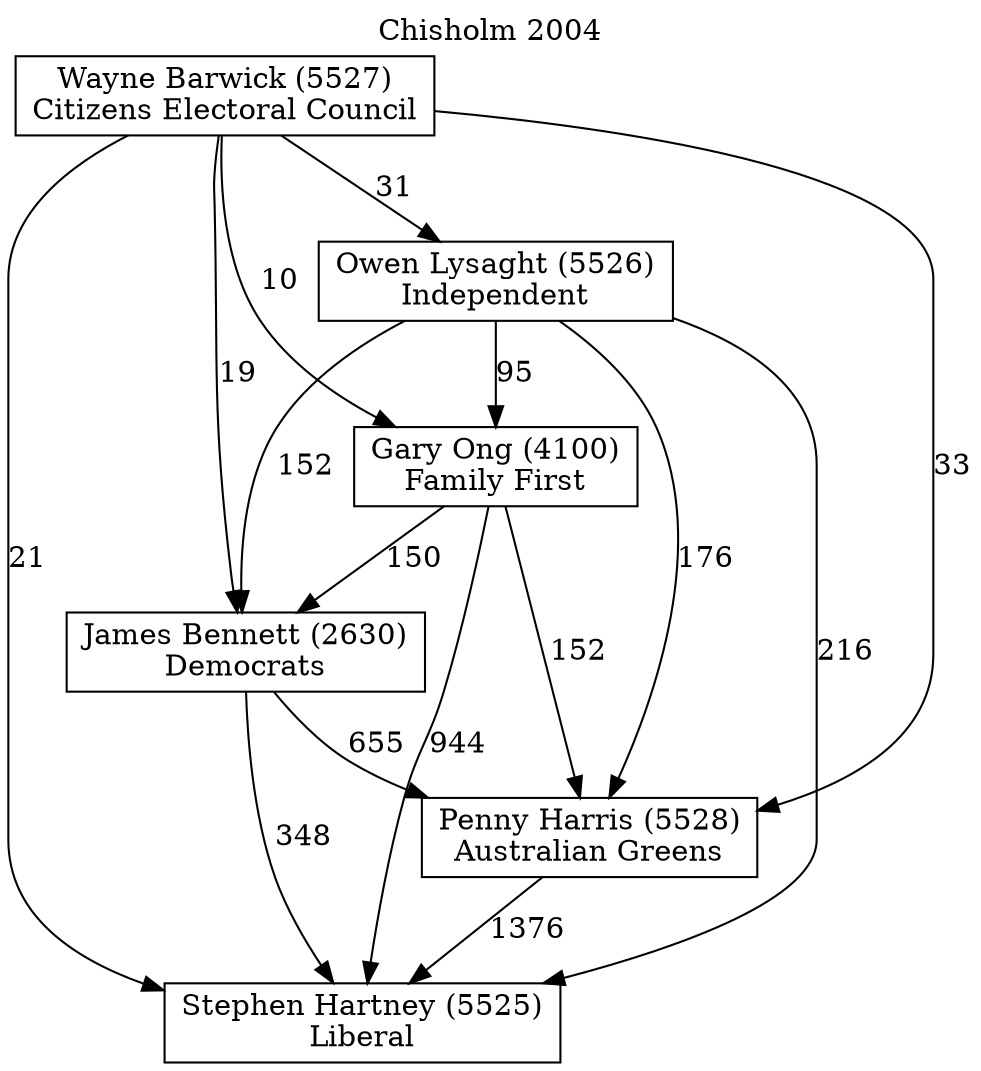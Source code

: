 // House preference flow
digraph "Stephen Hartney (5525)_Chisholm_2004" {
	graph [label="Chisholm 2004" labelloc=t mclimit=10]
	node [shape=box]
	"Stephen Hartney (5525)" [label="Stephen Hartney (5525)
Liberal"]
	"Penny Harris (5528)" [label="Penny Harris (5528)
Australian Greens"]
	"James Bennett (2630)" [label="James Bennett (2630)
Democrats"]
	"Gary Ong (4100)" [label="Gary Ong (4100)
Family First"]
	"Owen Lysaght (5526)" [label="Owen Lysaght (5526)
Independent"]
	"Wayne Barwick (5527)" [label="Wayne Barwick (5527)
Citizens Electoral Council"]
	"Penny Harris (5528)" -> "Stephen Hartney (5525)" [label=1376]
	"James Bennett (2630)" -> "Penny Harris (5528)" [label=655]
	"Gary Ong (4100)" -> "James Bennett (2630)" [label=150]
	"Owen Lysaght (5526)" -> "Gary Ong (4100)" [label=95]
	"Wayne Barwick (5527)" -> "Owen Lysaght (5526)" [label=31]
	"James Bennett (2630)" -> "Stephen Hartney (5525)" [label=348]
	"Gary Ong (4100)" -> "Stephen Hartney (5525)" [label=944]
	"Owen Lysaght (5526)" -> "Stephen Hartney (5525)" [label=216]
	"Wayne Barwick (5527)" -> "Stephen Hartney (5525)" [label=21]
	"Wayne Barwick (5527)" -> "Gary Ong (4100)" [label=10]
	"Owen Lysaght (5526)" -> "James Bennett (2630)" [label=152]
	"Wayne Barwick (5527)" -> "James Bennett (2630)" [label=19]
	"Gary Ong (4100)" -> "Penny Harris (5528)" [label=152]
	"Owen Lysaght (5526)" -> "Penny Harris (5528)" [label=176]
	"Wayne Barwick (5527)" -> "Penny Harris (5528)" [label=33]
}
